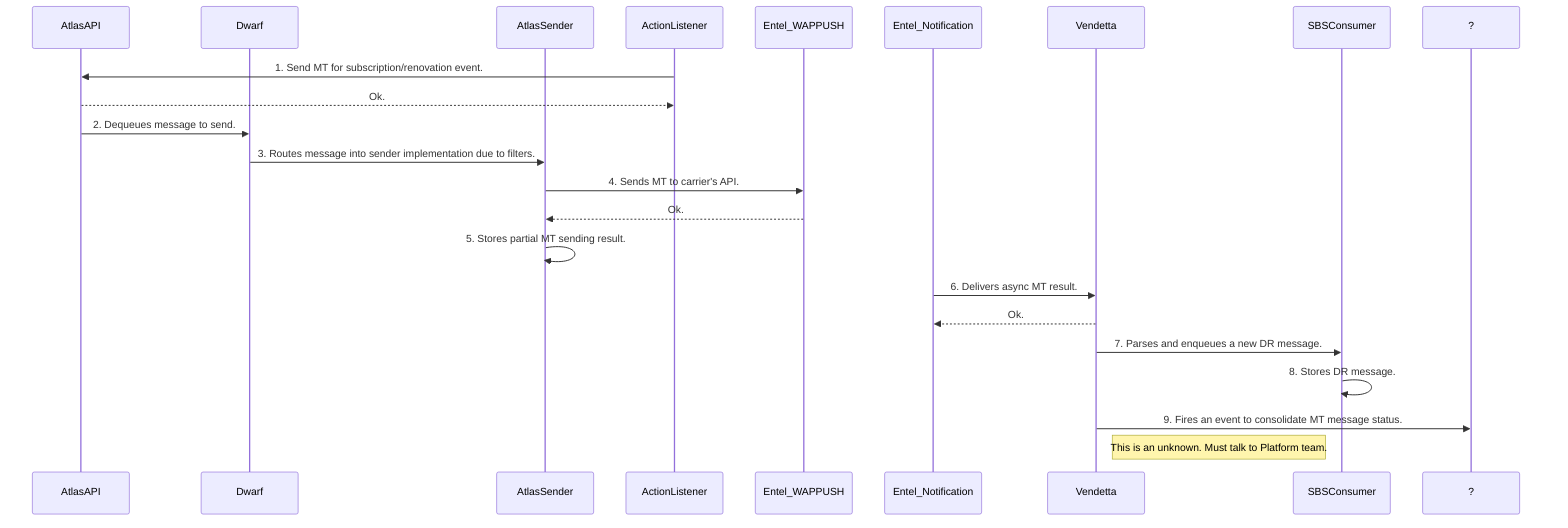 sequenceDiagram
    participant AtlasAPI
    participant Dwarf
    participant AtlasSender
    participant ActionListener
    participant Entel_WAPPUSH
    participant Entel_Notification
    participant Vendetta
    participant SBSConsumer
    participant ?

    ActionListener->>AtlasAPI: 1. Send MT for subscription/renovation event.
    AtlasAPI-->>ActionListener: Ok.
    AtlasAPI->>Dwarf: 2. Dequeues message to send.
    Dwarf->>AtlasSender: 3. Routes message into sender implementation due to filters.
    AtlasSender->>Entel_WAPPUSH: 4. Sends MT to carrier's API.
    Entel_WAPPUSH-->>AtlasSender: Ok.
    AtlasSender->>AtlasSender: 5. Stores partial MT sending result.
    Entel_Notification->>Vendetta: 6. Delivers async MT result.
    Vendetta-->>Entel_Notification: Ok.
    Vendetta->>SBSConsumer: 7. Parses and enqueues a new DR message.
    SBSConsumer->>SBSConsumer: 8. Stores DR message.
    Vendetta->>?: 9. Fires an event to consolidate MT message status.
    Note right of Vendetta: This is an unknown. Must talk to Platform team.